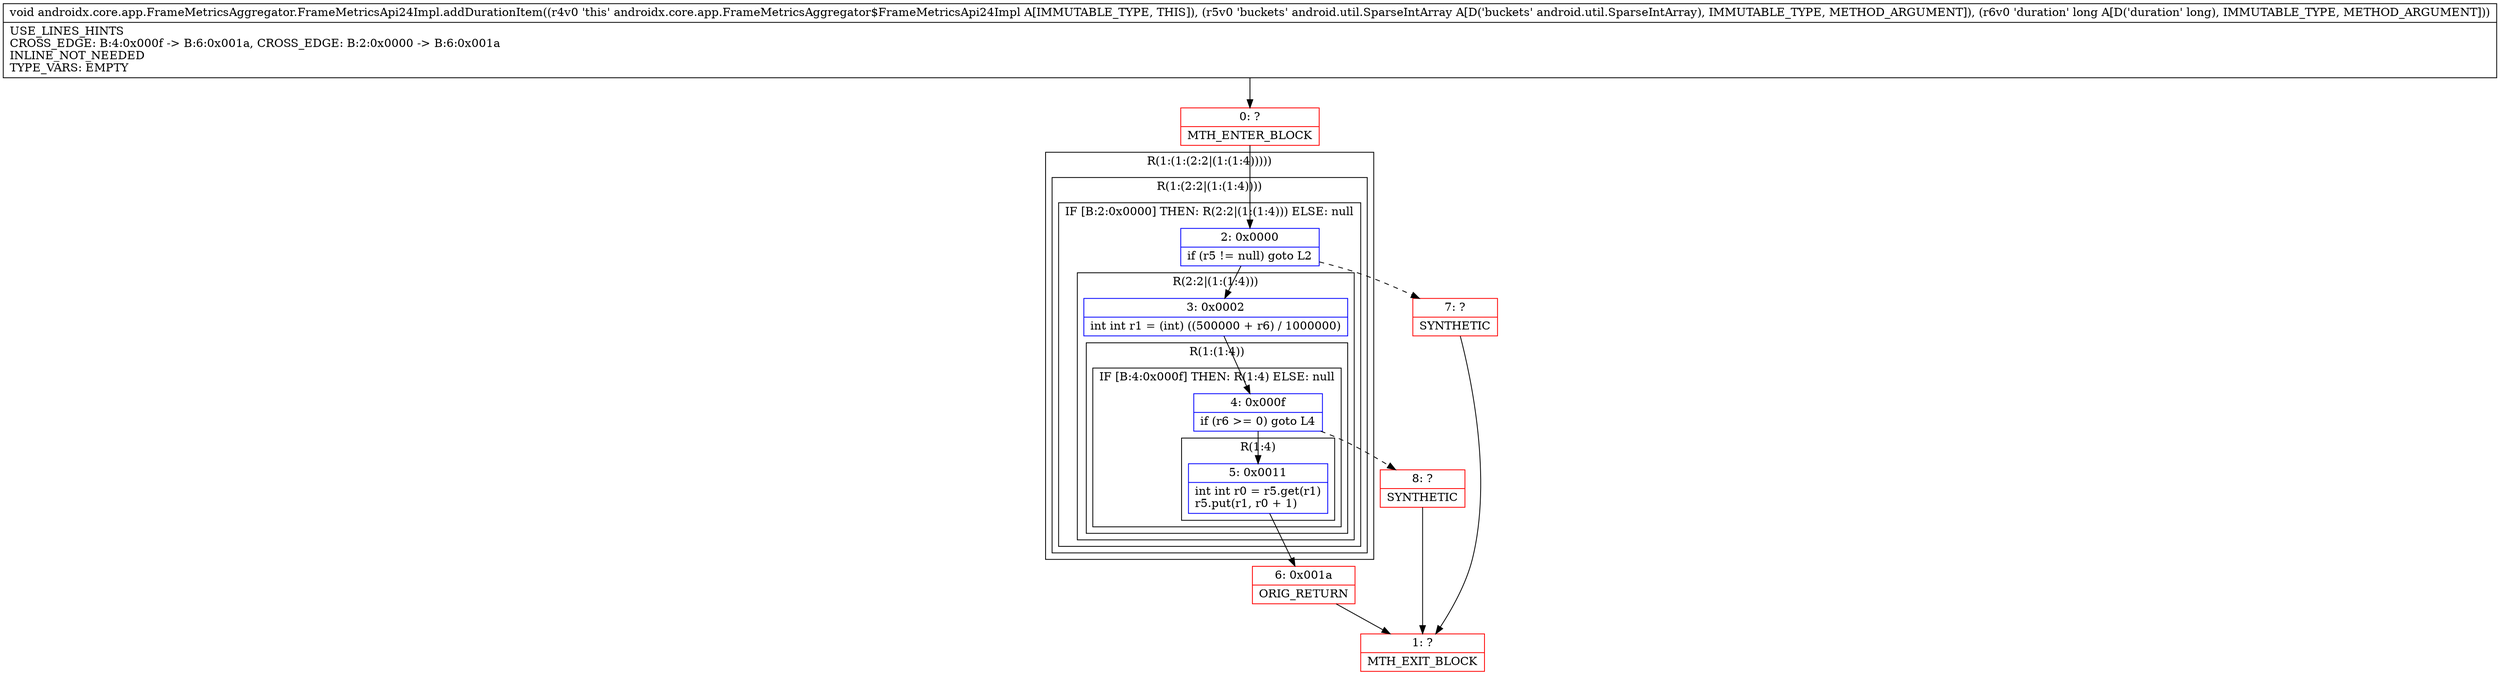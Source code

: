 digraph "CFG forandroidx.core.app.FrameMetricsAggregator.FrameMetricsApi24Impl.addDurationItem(Landroid\/util\/SparseIntArray;J)V" {
subgraph cluster_Region_1879234601 {
label = "R(1:(1:(2:2|(1:(1:4)))))";
node [shape=record,color=blue];
subgraph cluster_Region_1745382599 {
label = "R(1:(2:2|(1:(1:4))))";
node [shape=record,color=blue];
subgraph cluster_IfRegion_1471895963 {
label = "IF [B:2:0x0000] THEN: R(2:2|(1:(1:4))) ELSE: null";
node [shape=record,color=blue];
Node_2 [shape=record,label="{2\:\ 0x0000|if (r5 != null) goto L2\l}"];
subgraph cluster_Region_146029722 {
label = "R(2:2|(1:(1:4)))";
node [shape=record,color=blue];
Node_3 [shape=record,label="{3\:\ 0x0002|int int r1 = (int) ((500000 + r6) \/ 1000000)\l}"];
subgraph cluster_Region_528975833 {
label = "R(1:(1:4))";
node [shape=record,color=blue];
subgraph cluster_IfRegion_2032326544 {
label = "IF [B:4:0x000f] THEN: R(1:4) ELSE: null";
node [shape=record,color=blue];
Node_4 [shape=record,label="{4\:\ 0x000f|if (r6 \>= 0) goto L4\l}"];
subgraph cluster_Region_292050859 {
label = "R(1:4)";
node [shape=record,color=blue];
Node_5 [shape=record,label="{5\:\ 0x0011|int int r0 = r5.get(r1)\lr5.put(r1, r0 + 1)\l}"];
}
}
}
}
}
}
}
Node_0 [shape=record,color=red,label="{0\:\ ?|MTH_ENTER_BLOCK\l}"];
Node_6 [shape=record,color=red,label="{6\:\ 0x001a|ORIG_RETURN\l}"];
Node_1 [shape=record,color=red,label="{1\:\ ?|MTH_EXIT_BLOCK\l}"];
Node_8 [shape=record,color=red,label="{8\:\ ?|SYNTHETIC\l}"];
Node_7 [shape=record,color=red,label="{7\:\ ?|SYNTHETIC\l}"];
MethodNode[shape=record,label="{void androidx.core.app.FrameMetricsAggregator.FrameMetricsApi24Impl.addDurationItem((r4v0 'this' androidx.core.app.FrameMetricsAggregator$FrameMetricsApi24Impl A[IMMUTABLE_TYPE, THIS]), (r5v0 'buckets' android.util.SparseIntArray A[D('buckets' android.util.SparseIntArray), IMMUTABLE_TYPE, METHOD_ARGUMENT]), (r6v0 'duration' long A[D('duration' long), IMMUTABLE_TYPE, METHOD_ARGUMENT]))  | USE_LINES_HINTS\lCROSS_EDGE: B:4:0x000f \-\> B:6:0x001a, CROSS_EDGE: B:2:0x0000 \-\> B:6:0x001a\lINLINE_NOT_NEEDED\lTYPE_VARS: EMPTY\l}"];
MethodNode -> Node_0;Node_2 -> Node_3;
Node_2 -> Node_7[style=dashed];
Node_3 -> Node_4;
Node_4 -> Node_5;
Node_4 -> Node_8[style=dashed];
Node_5 -> Node_6;
Node_0 -> Node_2;
Node_6 -> Node_1;
Node_8 -> Node_1;
Node_7 -> Node_1;
}

